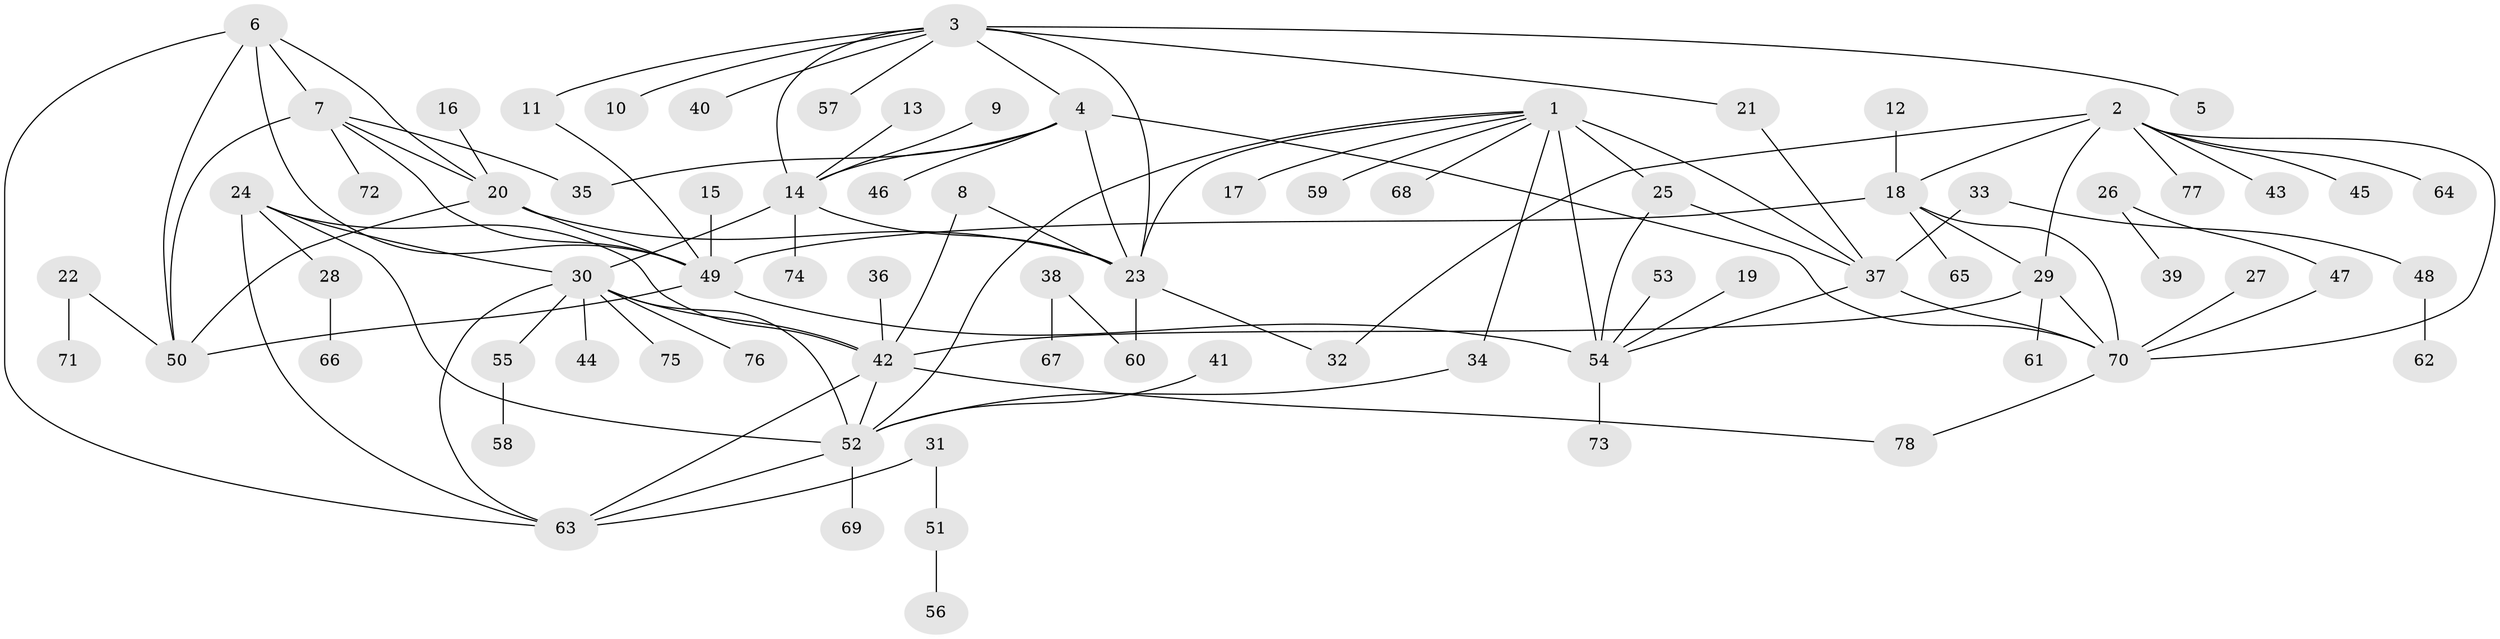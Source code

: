 // original degree distribution, {6: 0.05454545454545454, 9: 0.045454545454545456, 10: 0.02727272727272727, 7: 0.05454545454545454, 8: 0.03636363636363636, 5: 0.00909090909090909, 2: 0.19090909090909092, 1: 0.5454545454545454, 3: 0.03636363636363636}
// Generated by graph-tools (version 1.1) at 2025/37/03/04/25 23:37:46]
// undirected, 78 vertices, 111 edges
graph export_dot {
  node [color=gray90,style=filled];
  1;
  2;
  3;
  4;
  5;
  6;
  7;
  8;
  9;
  10;
  11;
  12;
  13;
  14;
  15;
  16;
  17;
  18;
  19;
  20;
  21;
  22;
  23;
  24;
  25;
  26;
  27;
  28;
  29;
  30;
  31;
  32;
  33;
  34;
  35;
  36;
  37;
  38;
  39;
  40;
  41;
  42;
  43;
  44;
  45;
  46;
  47;
  48;
  49;
  50;
  51;
  52;
  53;
  54;
  55;
  56;
  57;
  58;
  59;
  60;
  61;
  62;
  63;
  64;
  65;
  66;
  67;
  68;
  69;
  70;
  71;
  72;
  73;
  74;
  75;
  76;
  77;
  78;
  1 -- 17 [weight=1.0];
  1 -- 23 [weight=1.0];
  1 -- 25 [weight=2.0];
  1 -- 34 [weight=1.0];
  1 -- 37 [weight=2.0];
  1 -- 52 [weight=1.0];
  1 -- 54 [weight=2.0];
  1 -- 59 [weight=1.0];
  1 -- 68 [weight=1.0];
  2 -- 18 [weight=2.0];
  2 -- 29 [weight=2.0];
  2 -- 32 [weight=1.0];
  2 -- 43 [weight=1.0];
  2 -- 45 [weight=1.0];
  2 -- 64 [weight=1.0];
  2 -- 70 [weight=2.0];
  2 -- 77 [weight=1.0];
  3 -- 4 [weight=2.0];
  3 -- 5 [weight=1.0];
  3 -- 10 [weight=1.0];
  3 -- 11 [weight=1.0];
  3 -- 14 [weight=2.0];
  3 -- 21 [weight=1.0];
  3 -- 23 [weight=2.0];
  3 -- 40 [weight=1.0];
  3 -- 57 [weight=1.0];
  4 -- 14 [weight=1.0];
  4 -- 23 [weight=1.0];
  4 -- 35 [weight=1.0];
  4 -- 46 [weight=1.0];
  4 -- 70 [weight=1.0];
  6 -- 7 [weight=1.0];
  6 -- 20 [weight=1.0];
  6 -- 49 [weight=1.0];
  6 -- 50 [weight=1.0];
  6 -- 63 [weight=1.0];
  7 -- 20 [weight=1.0];
  7 -- 35 [weight=1.0];
  7 -- 49 [weight=1.0];
  7 -- 50 [weight=1.0];
  7 -- 72 [weight=1.0];
  8 -- 23 [weight=1.0];
  8 -- 42 [weight=1.0];
  9 -- 14 [weight=1.0];
  11 -- 49 [weight=1.0];
  12 -- 18 [weight=1.0];
  13 -- 14 [weight=1.0];
  14 -- 23 [weight=1.0];
  14 -- 30 [weight=1.0];
  14 -- 74 [weight=1.0];
  15 -- 49 [weight=1.0];
  16 -- 20 [weight=1.0];
  18 -- 29 [weight=1.0];
  18 -- 49 [weight=1.0];
  18 -- 65 [weight=1.0];
  18 -- 70 [weight=1.0];
  19 -- 54 [weight=1.0];
  20 -- 23 [weight=1.0];
  20 -- 49 [weight=1.0];
  20 -- 50 [weight=1.0];
  21 -- 37 [weight=1.0];
  22 -- 50 [weight=1.0];
  22 -- 71 [weight=1.0];
  23 -- 32 [weight=1.0];
  23 -- 60 [weight=1.0];
  24 -- 28 [weight=1.0];
  24 -- 30 [weight=1.0];
  24 -- 42 [weight=1.0];
  24 -- 52 [weight=1.0];
  24 -- 63 [weight=1.0];
  25 -- 37 [weight=1.0];
  25 -- 54 [weight=1.0];
  26 -- 39 [weight=1.0];
  26 -- 47 [weight=1.0];
  27 -- 70 [weight=1.0];
  28 -- 66 [weight=1.0];
  29 -- 42 [weight=1.0];
  29 -- 61 [weight=1.0];
  29 -- 70 [weight=1.0];
  30 -- 42 [weight=1.0];
  30 -- 44 [weight=1.0];
  30 -- 52 [weight=1.0];
  30 -- 55 [weight=1.0];
  30 -- 63 [weight=1.0];
  30 -- 75 [weight=1.0];
  30 -- 76 [weight=1.0];
  31 -- 51 [weight=1.0];
  31 -- 63 [weight=1.0];
  33 -- 37 [weight=1.0];
  33 -- 48 [weight=1.0];
  34 -- 52 [weight=1.0];
  36 -- 42 [weight=1.0];
  37 -- 54 [weight=1.0];
  37 -- 70 [weight=1.0];
  38 -- 60 [weight=1.0];
  38 -- 67 [weight=1.0];
  41 -- 52 [weight=1.0];
  42 -- 52 [weight=1.0];
  42 -- 63 [weight=1.0];
  42 -- 78 [weight=1.0];
  47 -- 70 [weight=1.0];
  48 -- 62 [weight=1.0];
  49 -- 50 [weight=1.0];
  49 -- 54 [weight=1.0];
  51 -- 56 [weight=1.0];
  52 -- 63 [weight=1.0];
  52 -- 69 [weight=1.0];
  53 -- 54 [weight=1.0];
  54 -- 73 [weight=1.0];
  55 -- 58 [weight=1.0];
  70 -- 78 [weight=1.0];
}
